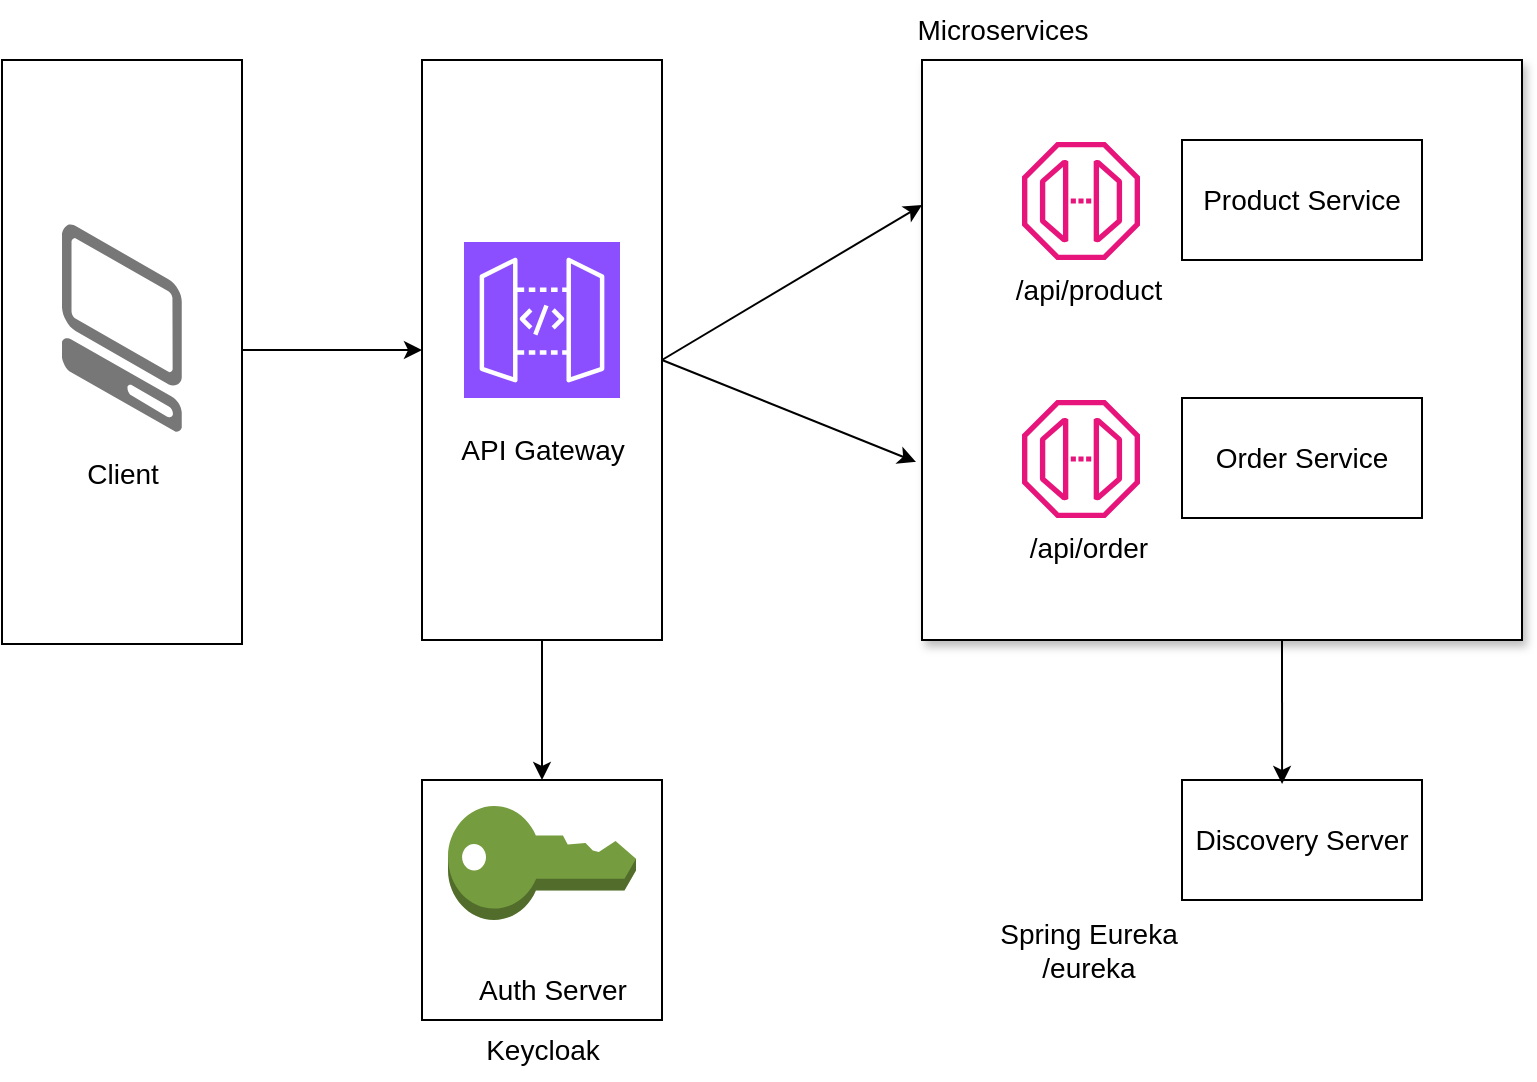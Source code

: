 <mxfile version="22.0.7" type="github">
  <diagram id="prtHgNgQTEPvFCAcTncT" name="Page-1">
    <mxGraphModel dx="1040" dy="627" grid="1" gridSize="10" guides="1" tooltips="1" connect="1" arrows="1" fold="1" page="1" pageScale="1" pageWidth="827" pageHeight="1169" math="0" shadow="0">
      <root>
        <mxCell id="0" />
        <mxCell id="1" parent="0" />
        <mxCell id="ZPZFrVOS1IvttKLutvzc-35" value="" style="rounded=0;whiteSpace=wrap;html=1;" vertex="1" parent="1">
          <mxGeometry x="250" y="398" width="120" height="120" as="geometry" />
        </mxCell>
        <mxCell id="ZPZFrVOS1IvttKLutvzc-15" value="" style="rounded=0;whiteSpace=wrap;html=1;shadow=1;" vertex="1" parent="1">
          <mxGeometry x="500" y="38" width="300" height="290" as="geometry" />
        </mxCell>
        <mxCell id="ZPZFrVOS1IvttKLutvzc-1" value="&lt;font style=&quot;font-size: 14px;&quot;&gt;Product Service&lt;/font&gt;" style="rounded=0;whiteSpace=wrap;html=1;" vertex="1" parent="1">
          <mxGeometry x="630" y="78" width="120" height="60" as="geometry" />
        </mxCell>
        <mxCell id="ZPZFrVOS1IvttKLutvzc-2" value="&lt;font style=&quot;font-size: 14px;&quot;&gt;Order Service&lt;/font&gt;" style="rounded=0;whiteSpace=wrap;html=1;" vertex="1" parent="1">
          <mxGeometry x="630" y="207" width="120" height="60" as="geometry" />
        </mxCell>
        <mxCell id="ZPZFrVOS1IvttKLutvzc-3" value="&lt;font style=&quot;font-size: 14px;&quot;&gt;Discovery Server&lt;/font&gt;" style="rounded=0;whiteSpace=wrap;html=1;" vertex="1" parent="1">
          <mxGeometry x="630" y="398" width="120" height="60" as="geometry" />
        </mxCell>
        <mxCell id="ZPZFrVOS1IvttKLutvzc-8" value="" style="sketch=0;outlineConnect=0;fontColor=#232F3E;gradientColor=none;fillColor=#E7157B;strokeColor=none;dashed=0;verticalLabelPosition=bottom;verticalAlign=top;align=center;html=1;fontSize=12;fontStyle=0;aspect=fixed;pointerEvents=1;shape=mxgraph.aws4.endpoint;" vertex="1" parent="1">
          <mxGeometry x="550" y="79" width="59" height="59" as="geometry" />
        </mxCell>
        <mxCell id="ZPZFrVOS1IvttKLutvzc-10" value="" style="sketch=0;outlineConnect=0;fontColor=#232F3E;gradientColor=none;fillColor=#E7157B;strokeColor=none;dashed=0;verticalLabelPosition=bottom;verticalAlign=top;align=center;html=1;fontSize=12;fontStyle=0;aspect=fixed;pointerEvents=1;shape=mxgraph.aws4.endpoint;" vertex="1" parent="1">
          <mxGeometry x="550" y="208" width="59" height="59" as="geometry" />
        </mxCell>
        <mxCell id="ZPZFrVOS1IvttKLutvzc-11" value="" style="shape=image;html=1;verticalAlign=top;verticalLabelPosition=bottom;labelBackgroundColor=#ffffff;imageAspect=0;aspect=fixed;image=https://cdn2.iconfinder.com/data/icons/boxicons-logos/24/bxl-spring-boot-128.png" vertex="1" parent="1">
          <mxGeometry x="540" y="385.5" width="85" height="85" as="geometry" />
        </mxCell>
        <mxCell id="ZPZFrVOS1IvttKLutvzc-12" value="&lt;font style=&quot;font-size: 14px;&quot;&gt;/api/product&lt;/font&gt;" style="text;html=1;align=center;verticalAlign=middle;resizable=0;points=[];autosize=1;strokeColor=none;fillColor=none;" vertex="1" parent="1">
          <mxGeometry x="532.5" y="138" width="100" height="30" as="geometry" />
        </mxCell>
        <mxCell id="ZPZFrVOS1IvttKLutvzc-13" value="&lt;font style=&quot;font-size: 14px;&quot;&gt;/api/order&lt;br&gt;&lt;/font&gt;" style="text;html=1;align=center;verticalAlign=middle;resizable=0;points=[];autosize=1;strokeColor=none;fillColor=none;" vertex="1" parent="1">
          <mxGeometry x="542.5" y="267" width="80" height="30" as="geometry" />
        </mxCell>
        <mxCell id="ZPZFrVOS1IvttKLutvzc-14" value="&lt;font style=&quot;font-size: 14px;&quot;&gt;Spring Eureka&lt;br&gt;/eureka&lt;br&gt;&lt;/font&gt;" style="text;html=1;align=center;verticalAlign=middle;resizable=0;points=[];autosize=1;strokeColor=none;fillColor=none;" vertex="1" parent="1">
          <mxGeometry x="527.5" y="458" width="110" height="50" as="geometry" />
        </mxCell>
        <mxCell id="ZPZFrVOS1IvttKLutvzc-23" value="&lt;font style=&quot;font-size: 14px;&quot;&gt;Microservices&lt;/font&gt;" style="text;html=1;align=center;verticalAlign=middle;resizable=0;points=[];autosize=1;strokeColor=none;fillColor=none;" vertex="1" parent="1">
          <mxGeometry x="485" y="8" width="110" height="30" as="geometry" />
        </mxCell>
        <mxCell id="ZPZFrVOS1IvttKLutvzc-24" value="" style="rounded=0;whiteSpace=wrap;html=1;" vertex="1" parent="1">
          <mxGeometry x="250" y="38" width="120" height="290" as="geometry" />
        </mxCell>
        <mxCell id="ZPZFrVOS1IvttKLutvzc-27" value="" style="endArrow=classic;html=1;rounded=0;entryX=0;entryY=0.25;entryDx=0;entryDy=0;" edge="1" parent="1" target="ZPZFrVOS1IvttKLutvzc-15">
          <mxGeometry width="50" height="50" relative="1" as="geometry">
            <mxPoint x="370" y="188" as="sourcePoint" />
            <mxPoint x="420" y="138" as="targetPoint" />
          </mxGeometry>
        </mxCell>
        <mxCell id="ZPZFrVOS1IvttKLutvzc-28" value="" style="endArrow=classic;html=1;rounded=0;entryX=-0.01;entryY=0.693;entryDx=0;entryDy=0;entryPerimeter=0;" edge="1" parent="1" target="ZPZFrVOS1IvttKLutvzc-15">
          <mxGeometry width="50" height="50" relative="1" as="geometry">
            <mxPoint x="370" y="188" as="sourcePoint" />
            <mxPoint x="420" y="138" as="targetPoint" />
          </mxGeometry>
        </mxCell>
        <mxCell id="ZPZFrVOS1IvttKLutvzc-29" value="" style="sketch=0;points=[[0,0,0],[0.25,0,0],[0.5,0,0],[0.75,0,0],[1,0,0],[0,1,0],[0.25,1,0],[0.5,1,0],[0.75,1,0],[1,1,0],[0,0.25,0],[0,0.5,0],[0,0.75,0],[1,0.25,0],[1,0.5,0],[1,0.75,0]];outlineConnect=0;fontColor=#232F3E;fillColor=#8C4FFF;strokeColor=#ffffff;dashed=0;verticalLabelPosition=bottom;verticalAlign=top;align=center;html=1;fontSize=12;fontStyle=0;aspect=fixed;shape=mxgraph.aws4.resourceIcon;resIcon=mxgraph.aws4.api_gateway;" vertex="1" parent="1">
          <mxGeometry x="271" y="129" width="78" height="78" as="geometry" />
        </mxCell>
        <mxCell id="ZPZFrVOS1IvttKLutvzc-30" value="&lt;font style=&quot;font-size: 14px;&quot;&gt;API Gateway&lt;/font&gt;" style="text;html=1;align=center;verticalAlign=middle;resizable=0;points=[];autosize=1;strokeColor=none;fillColor=none;" vertex="1" parent="1">
          <mxGeometry x="255" y="218" width="110" height="30" as="geometry" />
        </mxCell>
        <mxCell id="ZPZFrVOS1IvttKLutvzc-31" value="" style="outlineConnect=0;dashed=0;verticalLabelPosition=bottom;verticalAlign=top;align=center;html=1;shape=mxgraph.aws3.add_on;fillColor=#759C3E;gradientColor=none;" vertex="1" parent="1">
          <mxGeometry x="263" y="411" width="94" height="57" as="geometry" />
        </mxCell>
        <mxCell id="ZPZFrVOS1IvttKLutvzc-32" value="" style="endArrow=classic;html=1;rounded=0;entryX=0.417;entryY=0.033;entryDx=0;entryDy=0;entryPerimeter=0;exitX=0.6;exitY=1;exitDx=0;exitDy=0;exitPerimeter=0;" edge="1" parent="1" source="ZPZFrVOS1IvttKLutvzc-15" target="ZPZFrVOS1IvttKLutvzc-3">
          <mxGeometry width="50" height="50" relative="1" as="geometry">
            <mxPoint x="680" y="385.5" as="sourcePoint" />
            <mxPoint x="730" y="335.5" as="targetPoint" />
          </mxGeometry>
        </mxCell>
        <mxCell id="ZPZFrVOS1IvttKLutvzc-33" value="&lt;font style=&quot;font-size: 14px;&quot;&gt;Auth Server&lt;/font&gt;" style="text;html=1;align=center;verticalAlign=middle;resizable=0;points=[];autosize=1;strokeColor=none;fillColor=none;" vertex="1" parent="1">
          <mxGeometry x="265" y="488" width="100" height="30" as="geometry" />
        </mxCell>
        <mxCell id="ZPZFrVOS1IvttKLutvzc-34" value="" style="endArrow=classic;html=1;rounded=0;exitX=0.5;exitY=1;exitDx=0;exitDy=0;" edge="1" parent="1" source="ZPZFrVOS1IvttKLutvzc-24">
          <mxGeometry width="50" height="50" relative="1" as="geometry">
            <mxPoint x="370" y="358" as="sourcePoint" />
            <mxPoint x="310" y="398" as="targetPoint" />
          </mxGeometry>
        </mxCell>
        <mxCell id="ZPZFrVOS1IvttKLutvzc-36" value="" style="rounded=0;whiteSpace=wrap;html=1;" vertex="1" parent="1">
          <mxGeometry x="40" y="38" width="120" height="292" as="geometry" />
        </mxCell>
        <mxCell id="ZPZFrVOS1IvttKLutvzc-37" value="" style="verticalLabelPosition=bottom;html=1;verticalAlign=top;strokeWidth=1;align=center;outlineConnect=0;dashed=0;outlineConnect=0;shape=mxgraph.aws3d.client;aspect=fixed;strokeColor=none;fillColor=#777777;" vertex="1" parent="1">
          <mxGeometry x="70" y="120" width="60" height="104" as="geometry" />
        </mxCell>
        <mxCell id="ZPZFrVOS1IvttKLutvzc-38" value="&lt;font style=&quot;font-size: 14px;&quot;&gt;Client&lt;/font&gt;" style="text;html=1;align=center;verticalAlign=middle;resizable=0;points=[];autosize=1;strokeColor=none;fillColor=none;" vertex="1" parent="1">
          <mxGeometry x="70" y="230" width="60" height="30" as="geometry" />
        </mxCell>
        <mxCell id="ZPZFrVOS1IvttKLutvzc-39" value="" style="endArrow=classic;html=1;rounded=0;entryX=0;entryY=0.5;entryDx=0;entryDy=0;" edge="1" parent="1" target="ZPZFrVOS1IvttKLutvzc-24">
          <mxGeometry width="50" height="50" relative="1" as="geometry">
            <mxPoint x="160" y="183" as="sourcePoint" />
            <mxPoint x="240" y="179" as="targetPoint" />
          </mxGeometry>
        </mxCell>
        <mxCell id="ZPZFrVOS1IvttKLutvzc-40" value="&lt;font style=&quot;font-size: 14px;&quot;&gt;Keycloak&lt;/font&gt;" style="text;html=1;align=center;verticalAlign=middle;resizable=0;points=[];autosize=1;strokeColor=none;fillColor=none;" vertex="1" parent="1">
          <mxGeometry x="270" y="518" width="80" height="30" as="geometry" />
        </mxCell>
      </root>
    </mxGraphModel>
  </diagram>
</mxfile>
